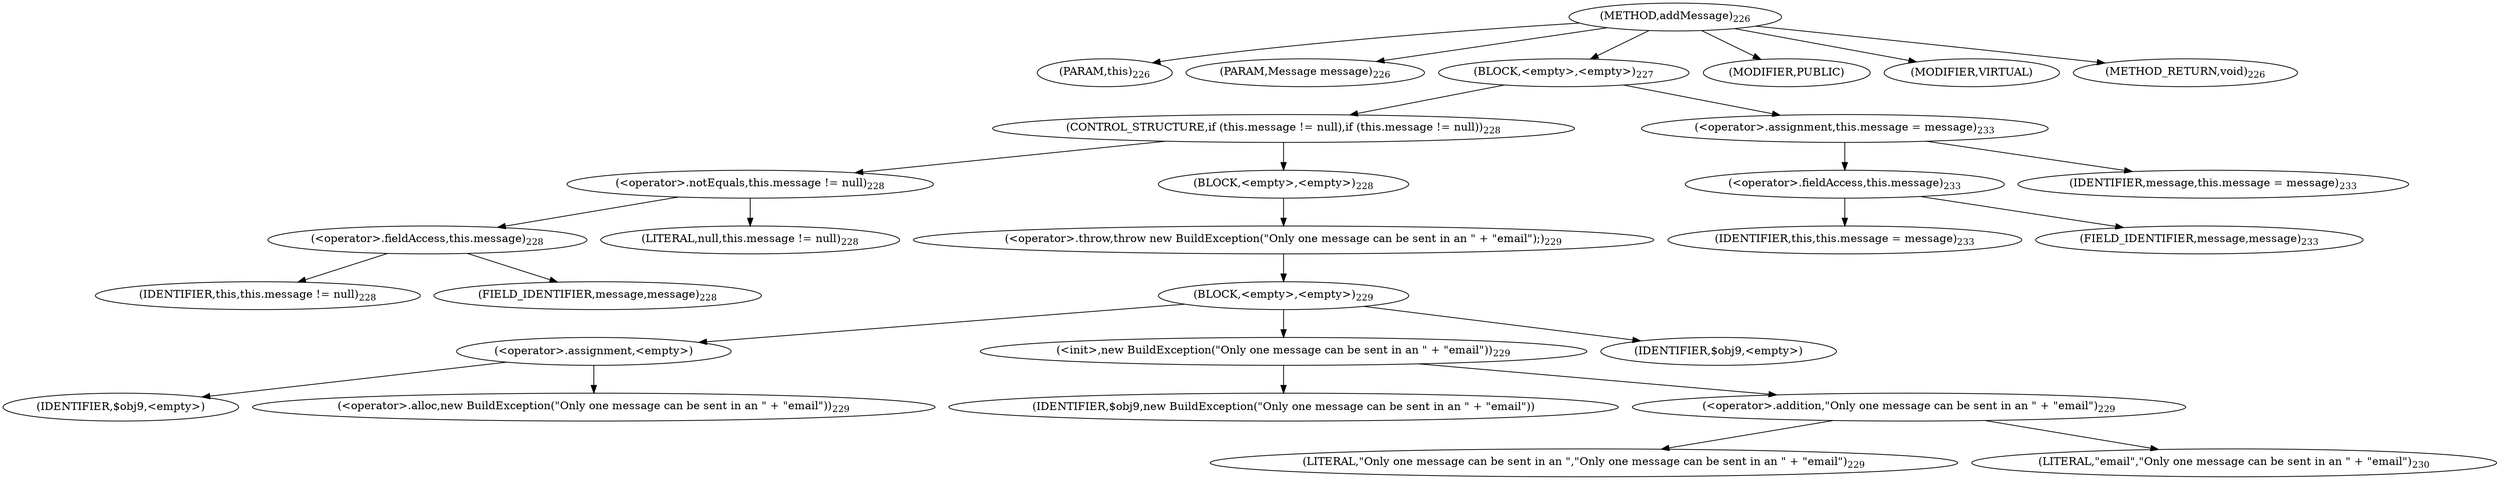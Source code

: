 digraph "addMessage" {  
"285" [label = <(METHOD,addMessage)<SUB>226</SUB>> ]
"27" [label = <(PARAM,this)<SUB>226</SUB>> ]
"286" [label = <(PARAM,Message message)<SUB>226</SUB>> ]
"287" [label = <(BLOCK,&lt;empty&gt;,&lt;empty&gt;)<SUB>227</SUB>> ]
"288" [label = <(CONTROL_STRUCTURE,if (this.message != null),if (this.message != null))<SUB>228</SUB>> ]
"289" [label = <(&lt;operator&gt;.notEquals,this.message != null)<SUB>228</SUB>> ]
"290" [label = <(&lt;operator&gt;.fieldAccess,this.message)<SUB>228</SUB>> ]
"26" [label = <(IDENTIFIER,this,this.message != null)<SUB>228</SUB>> ]
"291" [label = <(FIELD_IDENTIFIER,message,message)<SUB>228</SUB>> ]
"292" [label = <(LITERAL,null,this.message != null)<SUB>228</SUB>> ]
"293" [label = <(BLOCK,&lt;empty&gt;,&lt;empty&gt;)<SUB>228</SUB>> ]
"294" [label = <(&lt;operator&gt;.throw,throw new BuildException(&quot;Only one message can be sent in an &quot; + &quot;email&quot;);)<SUB>229</SUB>> ]
"295" [label = <(BLOCK,&lt;empty&gt;,&lt;empty&gt;)<SUB>229</SUB>> ]
"296" [label = <(&lt;operator&gt;.assignment,&lt;empty&gt;)> ]
"297" [label = <(IDENTIFIER,$obj9,&lt;empty&gt;)> ]
"298" [label = <(&lt;operator&gt;.alloc,new BuildException(&quot;Only one message can be sent in an &quot; + &quot;email&quot;))<SUB>229</SUB>> ]
"299" [label = <(&lt;init&gt;,new BuildException(&quot;Only one message can be sent in an &quot; + &quot;email&quot;))<SUB>229</SUB>> ]
"300" [label = <(IDENTIFIER,$obj9,new BuildException(&quot;Only one message can be sent in an &quot; + &quot;email&quot;))> ]
"301" [label = <(&lt;operator&gt;.addition,&quot;Only one message can be sent in an &quot; + &quot;email&quot;)<SUB>229</SUB>> ]
"302" [label = <(LITERAL,&quot;Only one message can be sent in an &quot;,&quot;Only one message can be sent in an &quot; + &quot;email&quot;)<SUB>229</SUB>> ]
"303" [label = <(LITERAL,&quot;email&quot;,&quot;Only one message can be sent in an &quot; + &quot;email&quot;)<SUB>230</SUB>> ]
"304" [label = <(IDENTIFIER,$obj9,&lt;empty&gt;)> ]
"305" [label = <(&lt;operator&gt;.assignment,this.message = message)<SUB>233</SUB>> ]
"306" [label = <(&lt;operator&gt;.fieldAccess,this.message)<SUB>233</SUB>> ]
"28" [label = <(IDENTIFIER,this,this.message = message)<SUB>233</SUB>> ]
"307" [label = <(FIELD_IDENTIFIER,message,message)<SUB>233</SUB>> ]
"308" [label = <(IDENTIFIER,message,this.message = message)<SUB>233</SUB>> ]
"309" [label = <(MODIFIER,PUBLIC)> ]
"310" [label = <(MODIFIER,VIRTUAL)> ]
"311" [label = <(METHOD_RETURN,void)<SUB>226</SUB>> ]
  "285" -> "27" 
  "285" -> "286" 
  "285" -> "287" 
  "285" -> "309" 
  "285" -> "310" 
  "285" -> "311" 
  "287" -> "288" 
  "287" -> "305" 
  "288" -> "289" 
  "288" -> "293" 
  "289" -> "290" 
  "289" -> "292" 
  "290" -> "26" 
  "290" -> "291" 
  "293" -> "294" 
  "294" -> "295" 
  "295" -> "296" 
  "295" -> "299" 
  "295" -> "304" 
  "296" -> "297" 
  "296" -> "298" 
  "299" -> "300" 
  "299" -> "301" 
  "301" -> "302" 
  "301" -> "303" 
  "305" -> "306" 
  "305" -> "308" 
  "306" -> "28" 
  "306" -> "307" 
}
